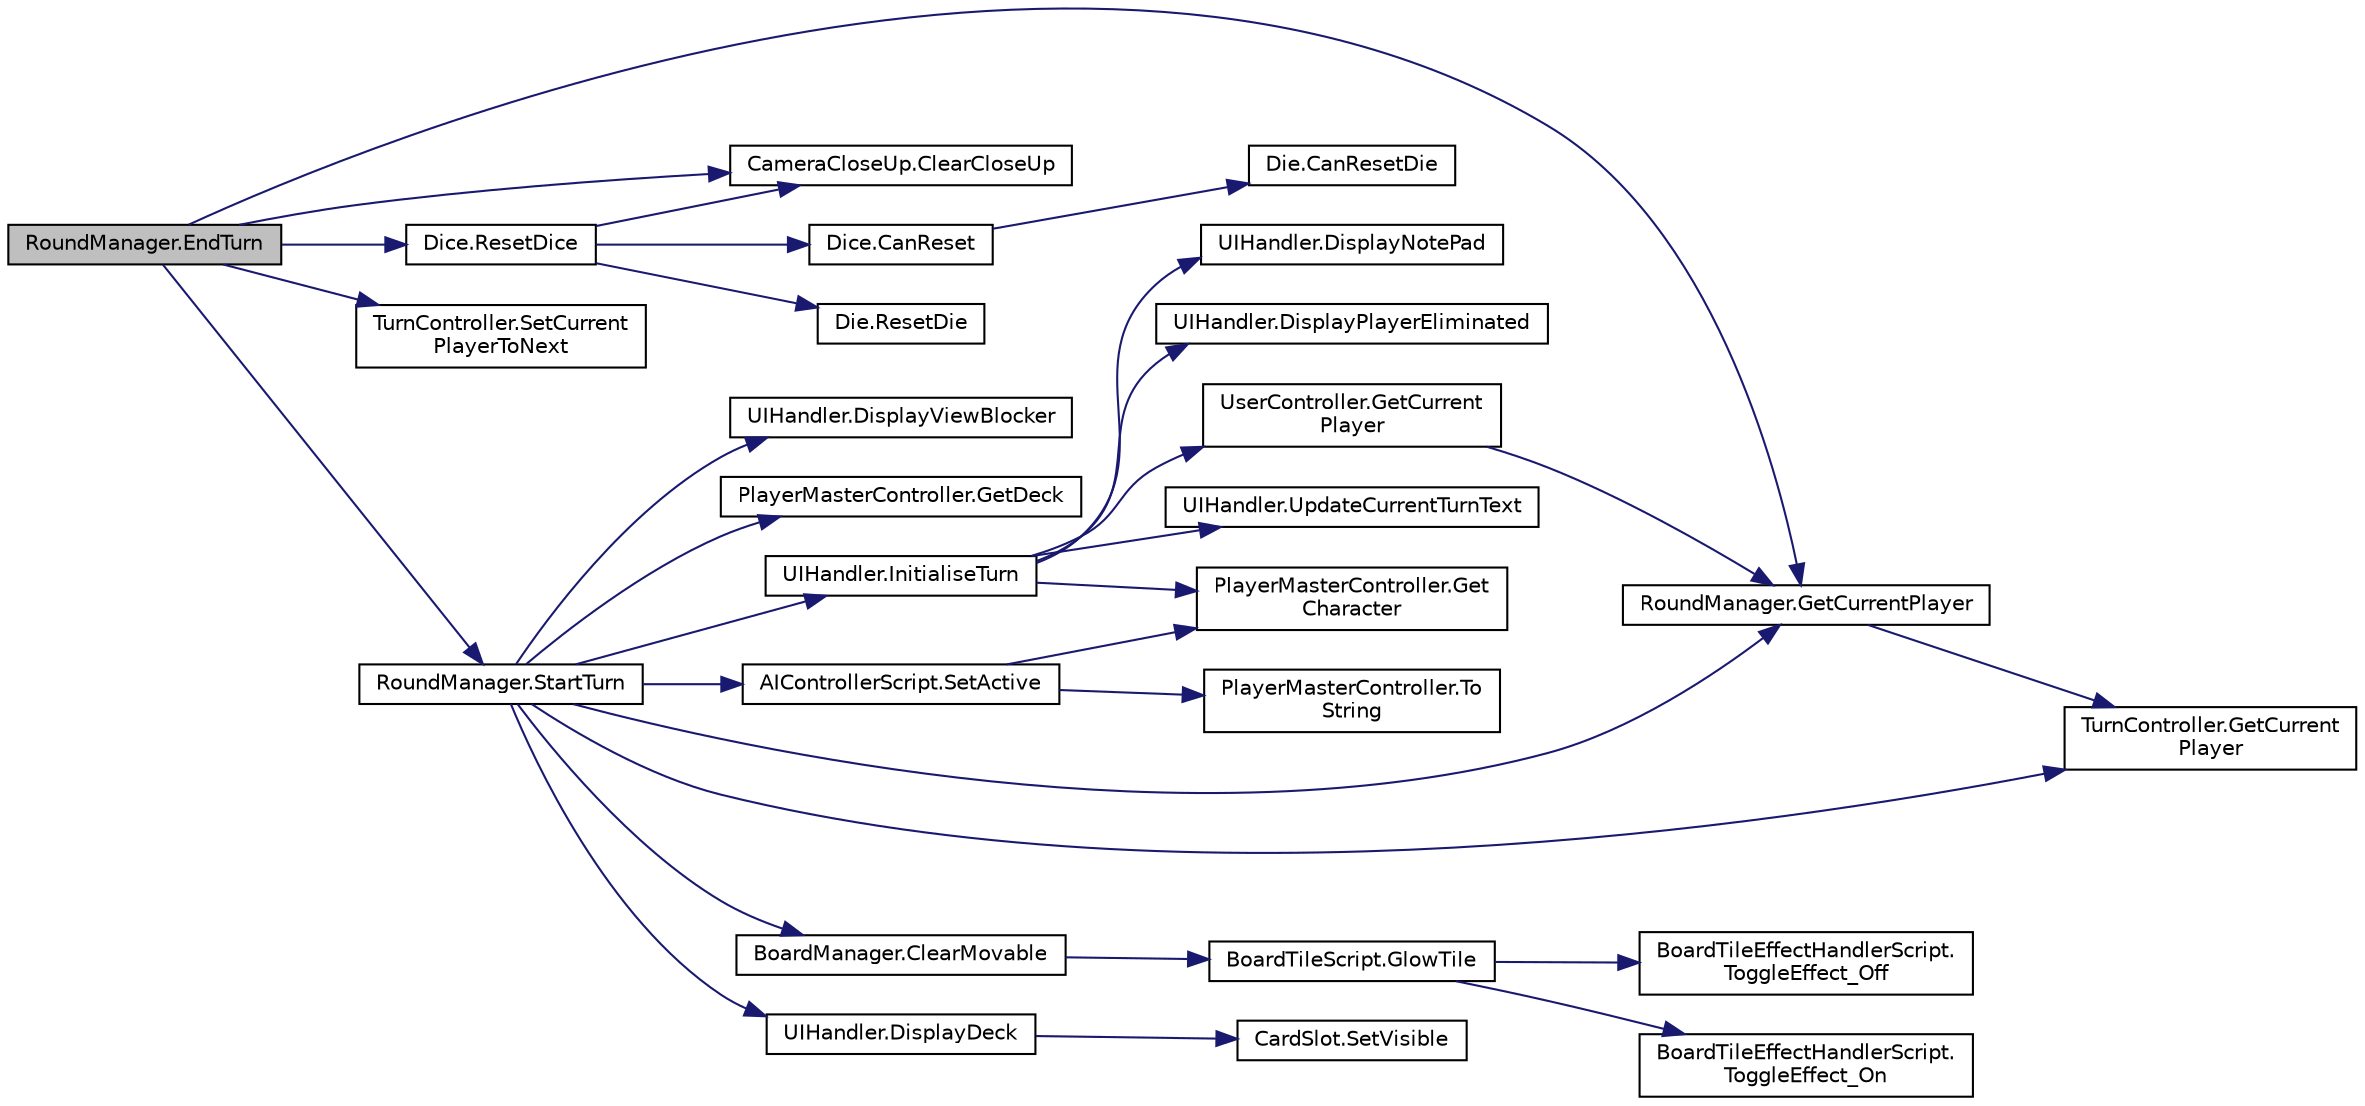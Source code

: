 digraph "RoundManager.EndTurn"
{
 // LATEX_PDF_SIZE
  edge [fontname="Helvetica",fontsize="10",labelfontname="Helvetica",labelfontsize="10"];
  node [fontname="Helvetica",fontsize="10",shape=record];
  rankdir="LR";
  Node1 [label="RoundManager.EndTurn",height=0.2,width=0.4,color="black", fillcolor="grey75", style="filled", fontcolor="black",tooltip="Ending the turn. Returns the next player"];
  Node1 -> Node2 [color="midnightblue",fontsize="10",style="solid",fontname="Helvetica"];
  Node2 [label="CameraCloseUp.ClearCloseUp",height=0.2,width=0.4,color="black", fillcolor="white", style="filled",URL="$class_camera_close_up.html#ad31062bdf359a453fc85ebdd71fa1bae",tooltip=" "];
  Node1 -> Node3 [color="midnightblue",fontsize="10",style="solid",fontname="Helvetica"];
  Node3 [label="RoundManager.GetCurrentPlayer",height=0.2,width=0.4,color="black", fillcolor="white", style="filled",URL="$class_round_manager.html#aab3f49a5e05508a8e023a497e763c1c8",tooltip="Gets the player controller for the current player"];
  Node3 -> Node4 [color="midnightblue",fontsize="10",style="solid",fontname="Helvetica"];
  Node4 [label="TurnController.GetCurrent\lPlayer",height=0.2,width=0.4,color="black", fillcolor="white", style="filled",URL="$class_turn_controller.html#af16e42b7e61c5a999291327e2e556caa",tooltip=" "];
  Node1 -> Node5 [color="midnightblue",fontsize="10",style="solid",fontname="Helvetica"];
  Node5 [label="Dice.ResetDice",height=0.2,width=0.4,color="black", fillcolor="white", style="filled",URL="$class_dice.html#ade1dc529eeb31f31e668c595c5748e67",tooltip=" "];
  Node5 -> Node6 [color="midnightblue",fontsize="10",style="solid",fontname="Helvetica"];
  Node6 [label="Dice.CanReset",height=0.2,width=0.4,color="black", fillcolor="white", style="filled",URL="$class_dice.html#ace4c995eb73b784d1076fde140ce85af",tooltip=" "];
  Node6 -> Node7 [color="midnightblue",fontsize="10",style="solid",fontname="Helvetica"];
  Node7 [label="Die.CanResetDie",height=0.2,width=0.4,color="black", fillcolor="white", style="filled",URL="$class_die.html#a390d46459637fd249926cda472255d84",tooltip=" "];
  Node5 -> Node2 [color="midnightblue",fontsize="10",style="solid",fontname="Helvetica"];
  Node5 -> Node8 [color="midnightblue",fontsize="10",style="solid",fontname="Helvetica"];
  Node8 [label="Die.ResetDie",height=0.2,width=0.4,color="black", fillcolor="white", style="filled",URL="$class_die.html#abc11c3d2bf0c0fba1555093eb5a8469e",tooltip=" "];
  Node1 -> Node9 [color="midnightblue",fontsize="10",style="solid",fontname="Helvetica"];
  Node9 [label="TurnController.SetCurrent\lPlayerToNext",height=0.2,width=0.4,color="black", fillcolor="white", style="filled",URL="$class_turn_controller.html#ade13993ccd7681d71cec356829df0f18",tooltip=" "];
  Node1 -> Node10 [color="midnightblue",fontsize="10",style="solid",fontname="Helvetica"];
  Node10 [label="RoundManager.StartTurn",height=0.2,width=0.4,color="black", fillcolor="white", style="filled",URL="$class_round_manager.html#acf644ae21a6f9ebc2a476fc8603e18fc",tooltip="Method for starting the turn"];
  Node10 -> Node11 [color="midnightblue",fontsize="10",style="solid",fontname="Helvetica"];
  Node11 [label="BoardManager.ClearMovable",height=0.2,width=0.4,color="black", fillcolor="white", style="filled",URL="$class_board_manager.html#a653d38723d03f890d38a1b68a855c569",tooltip=" "];
  Node11 -> Node12 [color="midnightblue",fontsize="10",style="solid",fontname="Helvetica"];
  Node12 [label="BoardTileScript.GlowTile",height=0.2,width=0.4,color="black", fillcolor="white", style="filled",URL="$class_board_tile_script.html#a3ff1d3c491fe4d7e421a624ac0b5be6f",tooltip="setting the glow on the tile"];
  Node12 -> Node13 [color="midnightblue",fontsize="10",style="solid",fontname="Helvetica"];
  Node13 [label="BoardTileEffectHandlerScript.\lToggleEffect_Off",height=0.2,width=0.4,color="black", fillcolor="white", style="filled",URL="$class_board_tile_effect_handler_script.html#a93e813816ff40b3602de22f87a694766",tooltip="turn off the effect for when player can move to that tile"];
  Node12 -> Node14 [color="midnightblue",fontsize="10",style="solid",fontname="Helvetica"];
  Node14 [label="BoardTileEffectHandlerScript.\lToggleEffect_On",height=0.2,width=0.4,color="black", fillcolor="white", style="filled",URL="$class_board_tile_effect_handler_script.html#a7bf5b2a819cb44463464d5c951bf3143",tooltip="turn on the effect for when player can move to that tile"];
  Node10 -> Node15 [color="midnightblue",fontsize="10",style="solid",fontname="Helvetica"];
  Node15 [label="UIHandler.DisplayDeck",height=0.2,width=0.4,color="black", fillcolor="white", style="filled",URL="$class_u_i_handler.html#affac6b69bae9622fe2d5ef41990456aa",tooltip="Display the list of cards"];
  Node15 -> Node16 [color="midnightblue",fontsize="10",style="solid",fontname="Helvetica"];
  Node16 [label="CardSlot.SetVisible",height=0.2,width=0.4,color="black", fillcolor="white", style="filled",URL="$class_card_slot.html#af678d8249e4d52bb791b47d4ed75e7f3",tooltip=" "];
  Node10 -> Node17 [color="midnightblue",fontsize="10",style="solid",fontname="Helvetica"];
  Node17 [label="UIHandler.DisplayViewBlocker",height=0.2,width=0.4,color="black", fillcolor="white", style="filled",URL="$class_u_i_handler.html#abe1710aca2abe4dbb489f0c49a3af879",tooltip="To display the View Blocker can include the name of the player that needs it's attention"];
  Node10 -> Node3 [color="midnightblue",fontsize="10",style="solid",fontname="Helvetica"];
  Node10 -> Node4 [color="midnightblue",fontsize="10",style="solid",fontname="Helvetica"];
  Node10 -> Node18 [color="midnightblue",fontsize="10",style="solid",fontname="Helvetica"];
  Node18 [label="PlayerMasterController.GetDeck",height=0.2,width=0.4,color="black", fillcolor="white", style="filled",URL="$class_player_master_controller.html#a0a7dd34344c455ef5a0d84c2f7c4a4d6",tooltip=" "];
  Node10 -> Node19 [color="midnightblue",fontsize="10",style="solid",fontname="Helvetica"];
  Node19 [label="UIHandler.InitialiseTurn",height=0.2,width=0.4,color="black", fillcolor="white", style="filled",URL="$class_u_i_handler.html#ac072319b13f11e5ac215a0ed6ab11aa9",tooltip=" "];
  Node19 -> Node20 [color="midnightblue",fontsize="10",style="solid",fontname="Helvetica"];
  Node20 [label="UIHandler.DisplayNotePad",height=0.2,width=0.4,color="black", fillcolor="white", style="filled",URL="$class_u_i_handler.html#abe1c78d110b0a4374daed98df71fcff1",tooltip=" "];
  Node19 -> Node21 [color="midnightblue",fontsize="10",style="solid",fontname="Helvetica"];
  Node21 [label="UIHandler.DisplayPlayerEliminated",height=0.2,width=0.4,color="black", fillcolor="white", style="filled",URL="$class_u_i_handler.html#a2db6b92acd51a72b431b3eacb3884ddd",tooltip=" "];
  Node19 -> Node22 [color="midnightblue",fontsize="10",style="solid",fontname="Helvetica"];
  Node22 [label="PlayerMasterController.Get\lCharacter",height=0.2,width=0.4,color="black", fillcolor="white", style="filled",URL="$class_player_master_controller.html#a12c91851433777ae557a71d9f9a855f0",tooltip=" "];
  Node19 -> Node23 [color="midnightblue",fontsize="10",style="solid",fontname="Helvetica"];
  Node23 [label="UserController.GetCurrent\lPlayer",height=0.2,width=0.4,color="black", fillcolor="white", style="filled",URL="$class_user_controller.html#a587c55687141d18f375e0504ea4649fa",tooltip="Gets the player controller for the current player"];
  Node23 -> Node3 [color="midnightblue",fontsize="10",style="solid",fontname="Helvetica"];
  Node19 -> Node24 [color="midnightblue",fontsize="10",style="solid",fontname="Helvetica"];
  Node24 [label="UIHandler.UpdateCurrentTurnText",height=0.2,width=0.4,color="black", fillcolor="white", style="filled",URL="$class_u_i_handler.html#a33d33813339ed163ad4ab8708226f911",tooltip=" "];
  Node10 -> Node25 [color="midnightblue",fontsize="10",style="solid",fontname="Helvetica"];
  Node25 [label="AIControllerScript.SetActive",height=0.2,width=0.4,color="black", fillcolor="white", style="filled",URL="$class_a_i_controller_script.html#a606c498cbb805d816c1b06f94631a960",tooltip="to activate the AI or not set which player the AI is controlling"];
  Node25 -> Node22 [color="midnightblue",fontsize="10",style="solid",fontname="Helvetica"];
  Node25 -> Node26 [color="midnightblue",fontsize="10",style="solid",fontname="Helvetica"];
  Node26 [label="PlayerMasterController.To\lString",height=0.2,width=0.4,color="black", fillcolor="white", style="filled",URL="$class_player_master_controller.html#a59a900c17a29aece6fab552e723e22a6",tooltip=" "];
}
